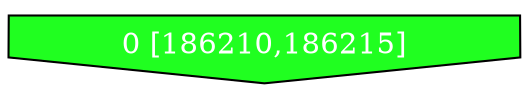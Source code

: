 diGraph libnss3{
	libnss3_0  [style=filled fillcolor="#20FF20" fontcolor="#ffffff" shape=invhouse label="0 [186210,186215]"]


}